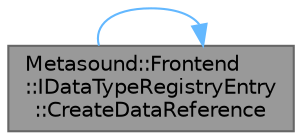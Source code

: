 digraph "Metasound::Frontend::IDataTypeRegistryEntry::CreateDataReference"
{
 // INTERACTIVE_SVG=YES
 // LATEX_PDF_SIZE
  bgcolor="transparent";
  edge [fontname=Helvetica,fontsize=10,labelfontname=Helvetica,labelfontsize=10];
  node [fontname=Helvetica,fontsize=10,shape=box,height=0.2,width=0.4];
  rankdir="LR";
  Node1 [id="Node000001",label="Metasound::Frontend\l::IDataTypeRegistryEntry\l::CreateDataReference",height=0.2,width=0.4,color="gray40", fillcolor="grey60", style="filled", fontcolor="black",tooltip="Create a data reference from a literal."];
  Node1 -> Node1 [id="edge1_Node000001_Node000001",color="steelblue1",style="solid",tooltip=" "];
}
